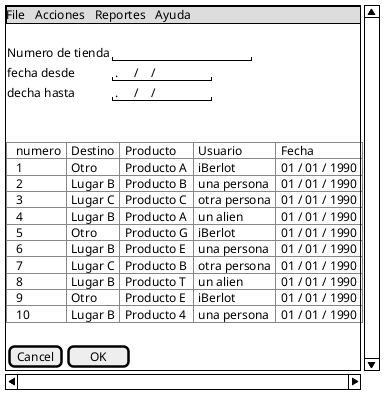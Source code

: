 @startsalt
{S
{* File | Acciones | Reportes | Ayuda }
.
{
  Numero de tienda | "                 "
  fecha desde | ".     /    /"
  decha hasta | ".     /    /"
}
.
.
{T#
  + numero| Destino       | Producto	     | Usuario	    | Fecha       
  + 1     | Otro          | Producto A	     | iBerlot	    | 01 / 01 / 1990 
  + 2     | Lugar B   	  | Producto B	     | una persona  | 01 / 01 / 1990 
  + 3     | Lugar C       | Producto C	     | otra persona | 01 / 01 / 1990 
  + 4     | Lugar B       | Producto A	     | un alien     | 01 / 01 / 1990 
  + 5     | Otro          | Producto G	     | iBerlot	    | 01 / 01 / 1990 
  + 6     | Lugar B   	  | Producto E	     | una persona  | 01 / 01 / 1990 
  + 7     | Lugar C       | Producto B	     | otra persona | 01 / 01 / 1990 
  + 8     | Lugar B       | Producto T	     | un alien     | 01 / 01 / 1990 
  + 9     | Otro          | Producto E	     | iBerlot	    | 01 / 01 / 1990 
  + 10    | Lugar B   	  | Producto 4	     | una persona  | 01 / 01 / 1990 
}

.
{[Cancel] | [  OK   ]}

}
@endsalt